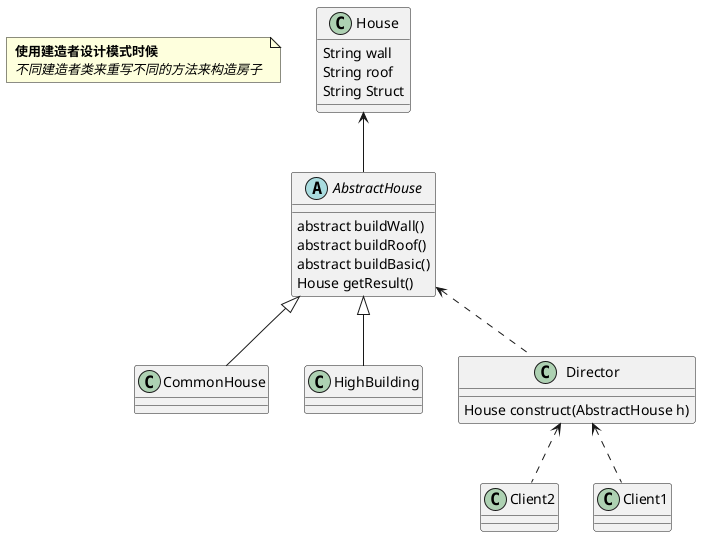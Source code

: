 @startuml
'https://plantuml.com/class-diagram

note as N
    <b> 使用建造者设计模式时候 </b>
    <i> 不同建造者类来重写不同的方法来构造房子 </i>
end note
class House{
    String wall
    String roof
    String Struct
}
abstract class AbstractHouse{
    abstract buildWall()
    abstract buildRoof()
    abstract buildBasic()
    House getResult()
}
House <-- AbstractHouse

AbstractHouse <|-- CommonHouse
AbstractHouse <|-- HighBuilding

AbstractHouse <.. Director

Class Director{
    House construct(AbstractHouse h)
}

Director <.. Client2
Director <.. Client1
@enduml